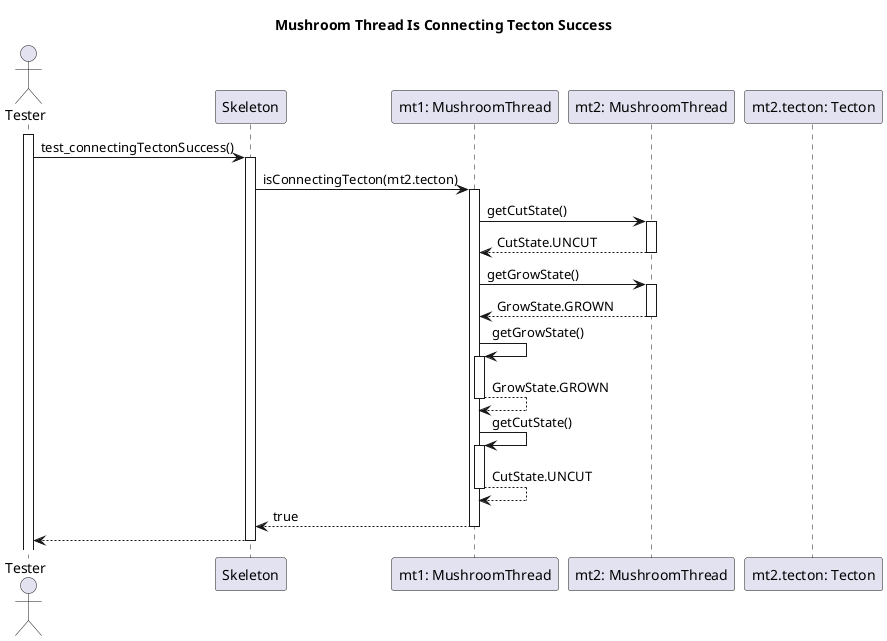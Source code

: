 @startuml Mushroom Thread Is Traversible Success

title Mushroom Thread Is Connecting Tecton Success

actor "Tester" as tester
participant "Skeleton" as skeleton

participant "mt1: MushroomThread" as mt1
participant "mt2: MushroomThread" as mt2

participant "mt2.tecton: Tecton" as t2

activate tester

tester -> skeleton: test_connectingTectonSuccess()
activate skeleton

skeleton -> mt1: isConnectingTecton(mt2.tecton)
activate mt1

mt1 -> mt2: getCutState()
activate mt2
mt2 --> mt1: CutState.UNCUT
deactivate mt2

mt1 -> mt2: getGrowState()
activate mt2
mt2 --> mt1: GrowState.GROWN
deactivate mt2

mt1 -> mt1: getGrowState()
activate mt1
mt1 --> mt1: GrowState.GROWN
deactivate mt1


mt1 -> mt1: getCutState()
activate mt1
mt1 --> mt1: CutState.UNCUT
deactivate mt1

mt1 --> skeleton: true
deactivate mt1

skeleton --> tester
deactivate skeleton

@enduml